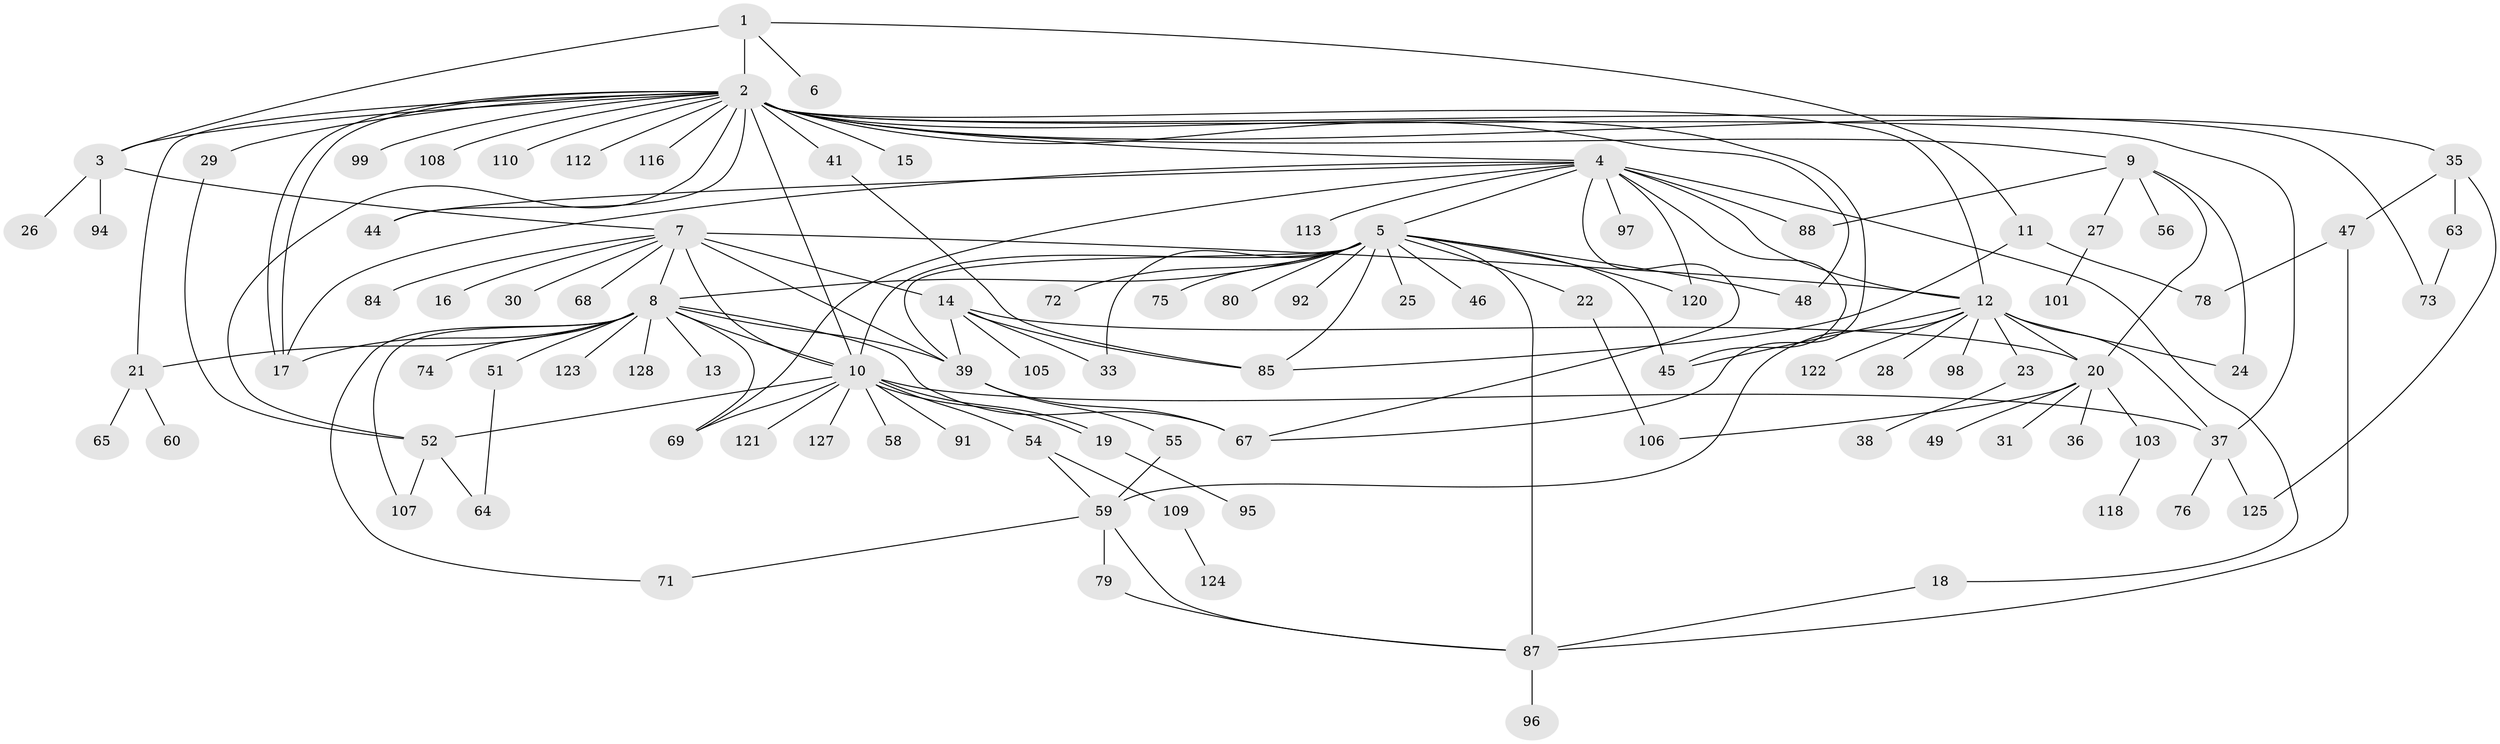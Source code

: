 // original degree distribution, {5: 0.03875968992248062, 23: 0.007751937984496124, 6: 0.03875968992248062, 8: 0.007751937984496124, 18: 0.007751937984496124, 1: 0.4496124031007752, 12: 0.007751937984496124, 16: 0.007751937984496124, 7: 0.023255813953488372, 13: 0.015503875968992248, 3: 0.08527131782945736, 2: 0.2558139534883721, 4: 0.046511627906976744, 10: 0.007751937984496124}
// Generated by graph-tools (version 1.1) at 2025/11/02/27/25 16:11:11]
// undirected, 99 vertices, 148 edges
graph export_dot {
graph [start="1"]
  node [color=gray90,style=filled];
  1 [super="+117"];
  2 [super="+70"];
  3 [super="+90"];
  4 [super="+43"];
  5 [super="+83"];
  6;
  7 [super="+115"];
  8 [super="+129"];
  9 [super="+57"];
  10 [super="+119"];
  11 [super="+104"];
  12 [super="+32"];
  13;
  14 [super="+82"];
  15;
  16;
  17 [super="+62"];
  18;
  19;
  20 [super="+81"];
  21 [super="+34"];
  22;
  23;
  24 [super="+42"];
  25;
  26;
  27 [super="+40"];
  28;
  29;
  30;
  31;
  33;
  35 [super="+61"];
  36;
  37 [super="+53"];
  38;
  39 [super="+66"];
  41;
  44;
  45;
  46;
  47 [super="+50"];
  48 [super="+77"];
  49;
  51 [super="+126"];
  52 [super="+93"];
  54 [super="+102"];
  55;
  56;
  58;
  59 [super="+89"];
  60;
  63;
  64;
  65;
  67 [super="+114"];
  68;
  69 [super="+100"];
  71;
  72;
  73 [super="+86"];
  74;
  75;
  76;
  78;
  79;
  80;
  84;
  85;
  87 [super="+111"];
  88;
  91;
  92;
  94;
  95;
  96;
  97;
  98;
  99;
  101;
  103;
  105;
  106;
  107;
  108;
  109;
  110;
  112;
  113;
  116;
  118;
  120;
  121;
  122;
  123;
  124;
  125;
  127;
  128;
  1 -- 2 [weight=2];
  1 -- 3;
  1 -- 6;
  1 -- 11;
  2 -- 3;
  2 -- 4;
  2 -- 9;
  2 -- 12;
  2 -- 15;
  2 -- 17;
  2 -- 17;
  2 -- 29;
  2 -- 35;
  2 -- 37;
  2 -- 41;
  2 -- 44;
  2 -- 48;
  2 -- 52;
  2 -- 73;
  2 -- 108;
  2 -- 110;
  2 -- 112;
  2 -- 116;
  2 -- 99;
  2 -- 21;
  2 -- 10;
  2 -- 67;
  3 -- 7;
  3 -- 26;
  3 -- 94;
  4 -- 5;
  4 -- 12 [weight=2];
  4 -- 18;
  4 -- 67;
  4 -- 69;
  4 -- 97;
  4 -- 44;
  4 -- 45;
  4 -- 17;
  4 -- 113;
  4 -- 88;
  4 -- 120;
  5 -- 8;
  5 -- 10;
  5 -- 22;
  5 -- 25;
  5 -- 33;
  5 -- 39;
  5 -- 45;
  5 -- 46;
  5 -- 72;
  5 -- 75;
  5 -- 80;
  5 -- 85;
  5 -- 87;
  5 -- 92;
  5 -- 120;
  5 -- 48;
  7 -- 8;
  7 -- 10 [weight=3];
  7 -- 12;
  7 -- 14;
  7 -- 16;
  7 -- 30;
  7 -- 39;
  7 -- 68;
  7 -- 84;
  8 -- 10;
  8 -- 13;
  8 -- 17;
  8 -- 21;
  8 -- 39;
  8 -- 51;
  8 -- 67 [weight=2];
  8 -- 71;
  8 -- 74;
  8 -- 107;
  8 -- 123;
  8 -- 128;
  8 -- 69;
  9 -- 24;
  9 -- 27;
  9 -- 56;
  9 -- 88;
  9 -- 20;
  10 -- 19;
  10 -- 19;
  10 -- 52 [weight=2];
  10 -- 54;
  10 -- 58;
  10 -- 91;
  10 -- 127;
  10 -- 69;
  10 -- 37;
  10 -- 121;
  11 -- 78;
  11 -- 85;
  12 -- 20;
  12 -- 23;
  12 -- 24;
  12 -- 28;
  12 -- 37;
  12 -- 45;
  12 -- 98;
  12 -- 59;
  12 -- 122;
  14 -- 33;
  14 -- 39;
  14 -- 85;
  14 -- 105;
  14 -- 20;
  18 -- 87;
  19 -- 95;
  20 -- 31;
  20 -- 36;
  20 -- 49;
  20 -- 103;
  20 -- 106;
  21 -- 60;
  21 -- 65;
  22 -- 106;
  23 -- 38;
  27 -- 101;
  29 -- 52;
  35 -- 47;
  35 -- 63;
  35 -- 125;
  37 -- 76;
  37 -- 125;
  39 -- 55;
  39 -- 67;
  41 -- 85;
  47 -- 87;
  47 -- 78;
  51 -- 64;
  52 -- 64;
  52 -- 107;
  54 -- 109;
  54 -- 59;
  55 -- 59;
  59 -- 71;
  59 -- 79;
  59 -- 87;
  63 -- 73;
  79 -- 87;
  87 -- 96;
  103 -- 118;
  109 -- 124;
}
